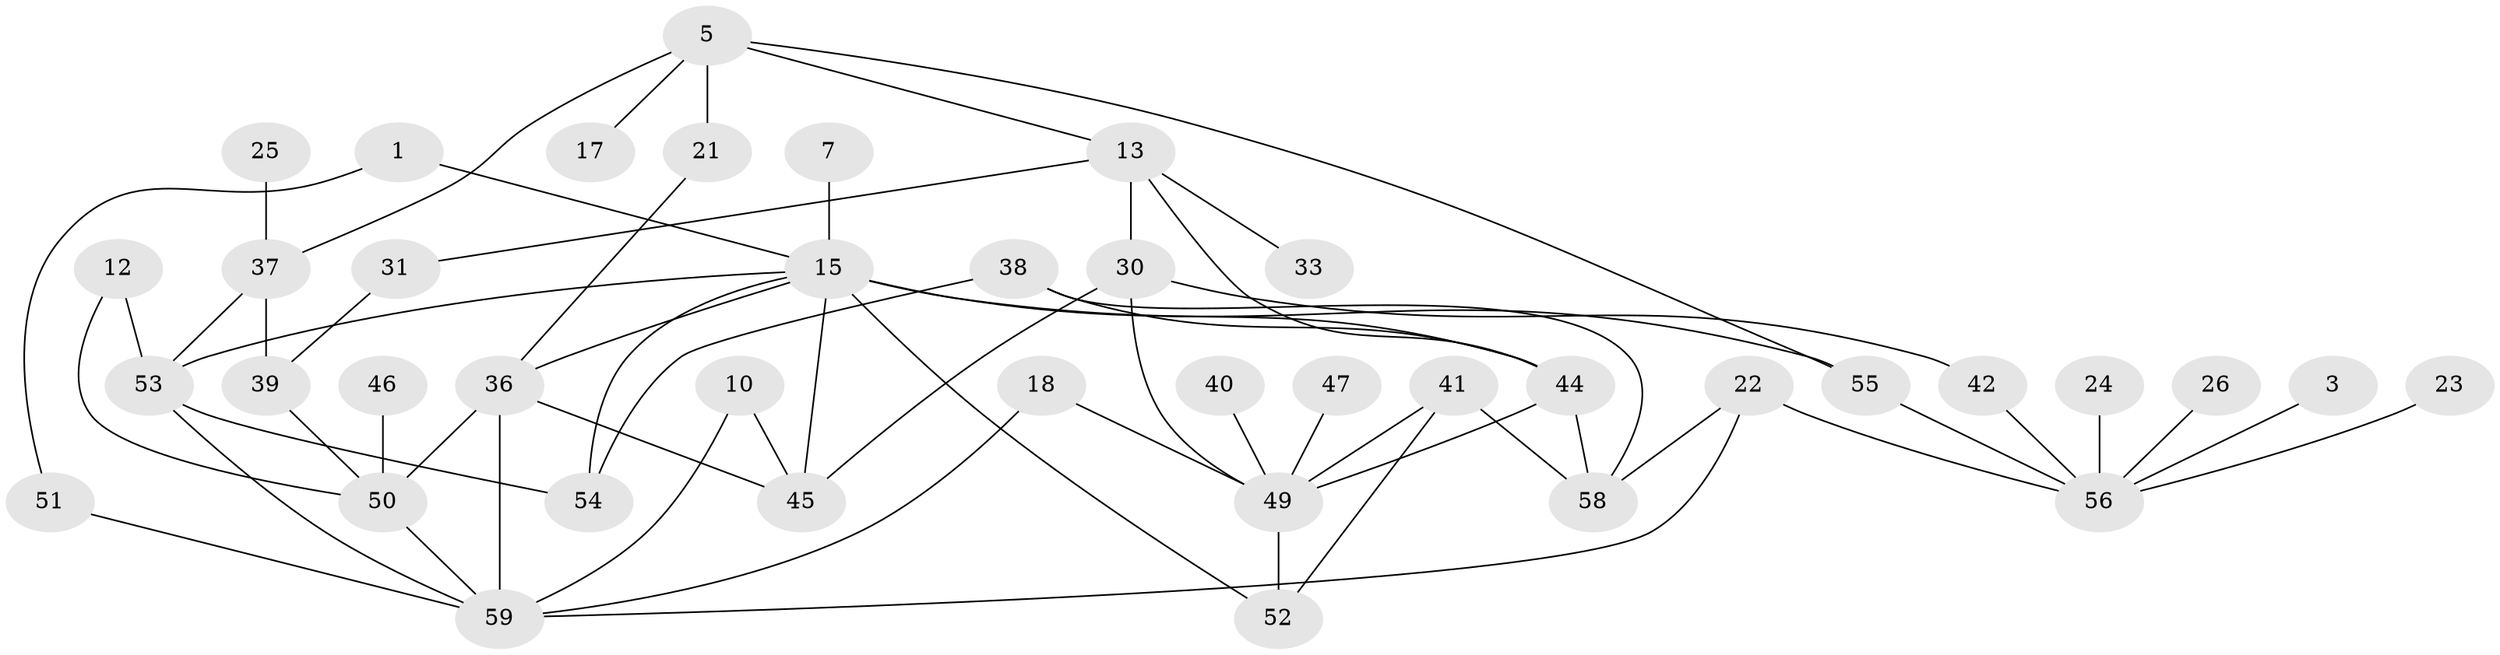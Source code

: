 // original degree distribution, {2: 0.24786324786324787, 3: 0.20512820512820512, 5: 0.03418803418803419, 0: 0.1452991452991453, 1: 0.2222222222222222, 4: 0.1452991452991453}
// Generated by graph-tools (version 1.1) at 2025/25/03/09/25 03:25:18]
// undirected, 40 vertices, 62 edges
graph export_dot {
graph [start="1"]
  node [color=gray90,style=filled];
  1;
  3;
  5;
  7;
  10;
  12;
  13;
  15;
  17;
  18;
  21;
  22;
  23;
  24;
  25;
  26;
  30;
  31;
  33;
  36;
  37;
  38;
  39;
  40;
  41;
  42;
  44;
  45;
  46;
  47;
  49;
  50;
  51;
  52;
  53;
  54;
  55;
  56;
  58;
  59;
  1 -- 15 [weight=1.0];
  1 -- 51 [weight=1.0];
  3 -- 56 [weight=1.0];
  5 -- 13 [weight=1.0];
  5 -- 17 [weight=1.0];
  5 -- 21 [weight=1.0];
  5 -- 37 [weight=1.0];
  5 -- 55 [weight=1.0];
  7 -- 15 [weight=1.0];
  10 -- 45 [weight=1.0];
  10 -- 59 [weight=1.0];
  12 -- 50 [weight=1.0];
  12 -- 53 [weight=1.0];
  13 -- 30 [weight=1.0];
  13 -- 31 [weight=1.0];
  13 -- 33 [weight=1.0];
  13 -- 44 [weight=1.0];
  15 -- 36 [weight=1.0];
  15 -- 44 [weight=1.0];
  15 -- 45 [weight=2.0];
  15 -- 52 [weight=1.0];
  15 -- 53 [weight=1.0];
  15 -- 54 [weight=1.0];
  15 -- 55 [weight=1.0];
  18 -- 49 [weight=1.0];
  18 -- 59 [weight=1.0];
  21 -- 36 [weight=1.0];
  22 -- 56 [weight=1.0];
  22 -- 58 [weight=1.0];
  22 -- 59 [weight=1.0];
  23 -- 56 [weight=1.0];
  24 -- 56 [weight=1.0];
  25 -- 37 [weight=1.0];
  26 -- 56 [weight=1.0];
  30 -- 42 [weight=1.0];
  30 -- 45 [weight=1.0];
  30 -- 49 [weight=1.0];
  31 -- 39 [weight=1.0];
  36 -- 45 [weight=1.0];
  36 -- 50 [weight=1.0];
  36 -- 59 [weight=1.0];
  37 -- 39 [weight=1.0];
  37 -- 53 [weight=1.0];
  38 -- 44 [weight=1.0];
  38 -- 54 [weight=1.0];
  38 -- 58 [weight=1.0];
  39 -- 50 [weight=1.0];
  40 -- 49 [weight=1.0];
  41 -- 49 [weight=1.0];
  41 -- 52 [weight=1.0];
  41 -- 58 [weight=1.0];
  42 -- 56 [weight=1.0];
  44 -- 49 [weight=1.0];
  44 -- 58 [weight=1.0];
  46 -- 50 [weight=1.0];
  47 -- 49 [weight=1.0];
  49 -- 52 [weight=1.0];
  50 -- 59 [weight=1.0];
  51 -- 59 [weight=1.0];
  53 -- 54 [weight=1.0];
  53 -- 59 [weight=1.0];
  55 -- 56 [weight=1.0];
}
